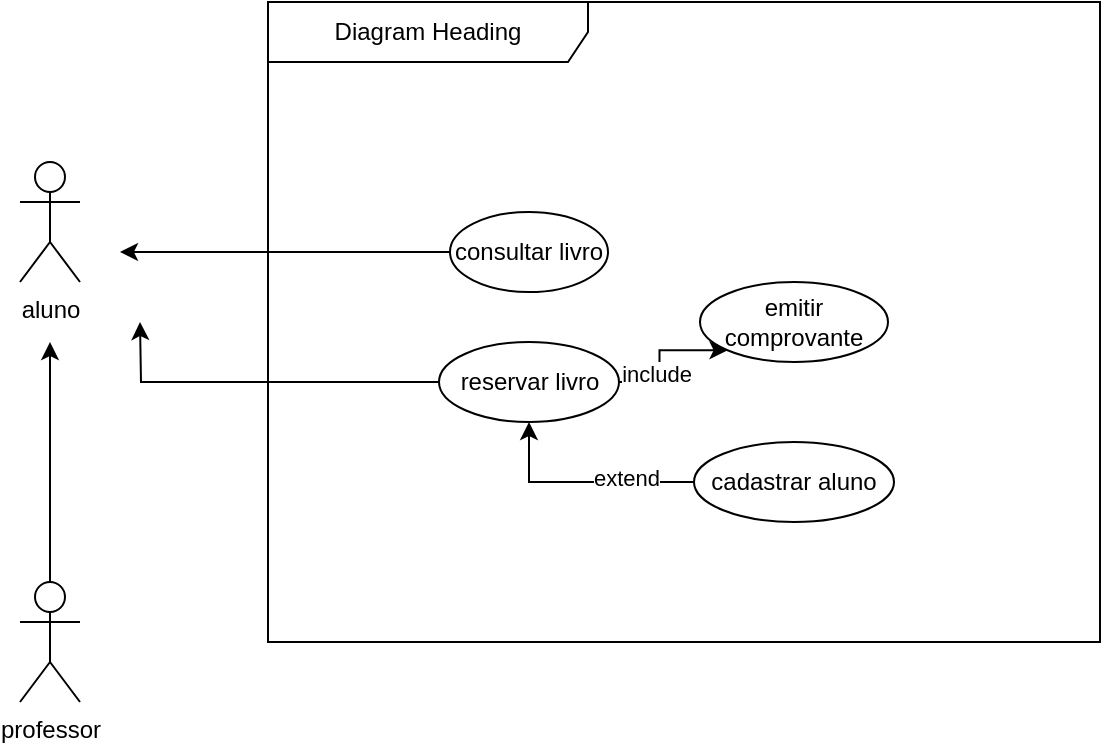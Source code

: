 <mxfile version="23.1.4" type="device" pages="4">
  <diagram name="Página-1" id="1u4D2rObs5S_MhdcJgxs">
    <mxGraphModel dx="1050" dy="565" grid="1" gridSize="10" guides="1" tooltips="1" connect="1" arrows="1" fold="1" page="1" pageScale="1" pageWidth="827" pageHeight="1169" math="0" shadow="0">
      <root>
        <mxCell id="0" />
        <mxCell id="1" parent="0" />
        <mxCell id="lGKUcpYkMTIYotTmjia--1" value="Diagram Heading" style="shape=umlFrame;whiteSpace=wrap;html=1;pointerEvents=0;recursiveResize=0;container=1;collapsible=0;width=160;align=center;" vertex="1" parent="1">
          <mxGeometry x="244" y="160" width="416" height="320" as="geometry" />
        </mxCell>
        <mxCell id="lGKUcpYkMTIYotTmjia--8" style="edgeStyle=orthogonalEdgeStyle;rounded=0;orthogonalLoop=1;jettySize=auto;html=1;" edge="1" parent="lGKUcpYkMTIYotTmjia--1" source="lGKUcpYkMTIYotTmjia--3">
          <mxGeometry relative="1" as="geometry">
            <mxPoint x="-74" y="125" as="targetPoint" />
          </mxGeometry>
        </mxCell>
        <mxCell id="lGKUcpYkMTIYotTmjia--3" value="consultar livro" style="ellipse;html=1;whiteSpace=wrap;strokeColor=default;" vertex="1" parent="lGKUcpYkMTIYotTmjia--1">
          <mxGeometry x="91" y="105" width="79" height="40" as="geometry" />
        </mxCell>
        <mxCell id="lGKUcpYkMTIYotTmjia--16" style="edgeStyle=orthogonalEdgeStyle;rounded=0;orthogonalLoop=1;jettySize=auto;html=1;" edge="1" parent="lGKUcpYkMTIYotTmjia--1" source="lGKUcpYkMTIYotTmjia--15">
          <mxGeometry relative="1" as="geometry">
            <mxPoint x="-64" y="160" as="targetPoint" />
          </mxGeometry>
        </mxCell>
        <mxCell id="lGKUcpYkMTIYotTmjia--21" style="edgeStyle=orthogonalEdgeStyle;rounded=0;orthogonalLoop=1;jettySize=auto;html=1;entryX=0;entryY=1;entryDx=0;entryDy=0;" edge="1" parent="lGKUcpYkMTIYotTmjia--1" source="lGKUcpYkMTIYotTmjia--15" target="lGKUcpYkMTIYotTmjia--17">
          <mxGeometry relative="1" as="geometry" />
        </mxCell>
        <mxCell id="lGKUcpYkMTIYotTmjia--23" value="include" style="edgeLabel;html=1;align=center;verticalAlign=middle;resizable=0;points=[];" vertex="1" connectable="0" parent="lGKUcpYkMTIYotTmjia--21">
          <mxGeometry x="-0.29" y="2" relative="1" as="geometry">
            <mxPoint as="offset" />
          </mxGeometry>
        </mxCell>
        <mxCell id="lGKUcpYkMTIYotTmjia--15" value="reservar livro" style="ellipse;html=1;whiteSpace=wrap;" vertex="1" parent="lGKUcpYkMTIYotTmjia--1">
          <mxGeometry x="85.5" y="170" width="90" height="40" as="geometry" />
        </mxCell>
        <mxCell id="lGKUcpYkMTIYotTmjia--17" value="emitir comprovante" style="ellipse;html=1;whiteSpace=wrap;" vertex="1" parent="lGKUcpYkMTIYotTmjia--1">
          <mxGeometry x="216" y="140" width="94" height="40" as="geometry" />
        </mxCell>
        <mxCell id="lGKUcpYkMTIYotTmjia--19" style="edgeStyle=orthogonalEdgeStyle;rounded=0;orthogonalLoop=1;jettySize=auto;html=1;" edge="1" parent="lGKUcpYkMTIYotTmjia--1" source="lGKUcpYkMTIYotTmjia--18" target="lGKUcpYkMTIYotTmjia--15">
          <mxGeometry relative="1" as="geometry" />
        </mxCell>
        <mxCell id="lGKUcpYkMTIYotTmjia--22" value="extend" style="edgeLabel;html=1;align=center;verticalAlign=middle;resizable=0;points=[];" vertex="1" connectable="0" parent="lGKUcpYkMTIYotTmjia--19">
          <mxGeometry x="-0.392" y="-2" relative="1" as="geometry">
            <mxPoint as="offset" />
          </mxGeometry>
        </mxCell>
        <mxCell id="lGKUcpYkMTIYotTmjia--18" value="cadastrar aluno" style="ellipse;html=1;whiteSpace=wrap;" vertex="1" parent="lGKUcpYkMTIYotTmjia--1">
          <mxGeometry x="213" y="220" width="100" height="40" as="geometry" />
        </mxCell>
        <mxCell id="lGKUcpYkMTIYotTmjia--2" value="aluno" style="shape=umlActor;verticalLabelPosition=bottom;verticalAlign=top;html=1;" vertex="1" parent="1">
          <mxGeometry x="120" y="240" width="30" height="60" as="geometry" />
        </mxCell>
        <mxCell id="lGKUcpYkMTIYotTmjia--14" style="edgeStyle=orthogonalEdgeStyle;rounded=0;orthogonalLoop=1;jettySize=auto;html=1;" edge="1" parent="1" source="lGKUcpYkMTIYotTmjia--9">
          <mxGeometry relative="1" as="geometry">
            <mxPoint x="135" y="330" as="targetPoint" />
          </mxGeometry>
        </mxCell>
        <mxCell id="lGKUcpYkMTIYotTmjia--9" value="professor" style="shape=umlActor;verticalLabelPosition=bottom;verticalAlign=top;html=1;" vertex="1" parent="1">
          <mxGeometry x="120" y="450" width="30" height="60" as="geometry" />
        </mxCell>
      </root>
    </mxGraphModel>
  </diagram>
  <diagram id="IhUvsFn29CbvdGKILYBq" name="Página-2">
    <mxGraphModel dx="1050" dy="565" grid="1" gridSize="10" guides="1" tooltips="1" connect="1" arrows="1" fold="1" page="1" pageScale="1" pageWidth="827" pageHeight="1169" math="0" shadow="0">
      <root>
        <mxCell id="0" />
        <mxCell id="1" parent="0" />
        <mxCell id="kz_fisih0gHzWFzimF2A-1" value="aluno" style="shape=umlActor;verticalLabelPosition=bottom;verticalAlign=top;html=1;" vertex="1" parent="1">
          <mxGeometry x="100" y="210" width="30" height="60" as="geometry" />
        </mxCell>
        <mxCell id="kz_fisih0gHzWFzimF2A-2" value="bibliotecário" style="shape=umlActor;verticalLabelPosition=bottom;verticalAlign=top;html=1;" vertex="1" parent="1">
          <mxGeometry x="30" y="320" width="30" height="60" as="geometry" />
        </mxCell>
        <mxCell id="kz_fisih0gHzWFzimF2A-3" value="Diagram Heading" style="shape=umlFrame;whiteSpace=wrap;html=1;pointerEvents=0;recursiveResize=0;container=1;collapsible=0;width=160;" vertex="1" parent="1">
          <mxGeometry x="240" y="120" width="440" height="330" as="geometry" />
        </mxCell>
        <mxCell id="kz_fisih0gHzWFzimF2A-13" style="edgeStyle=orthogonalEdgeStyle;rounded=0;orthogonalLoop=1;jettySize=auto;html=1;" edge="1" parent="kz_fisih0gHzWFzimF2A-3" source="kz_fisih0gHzWFzimF2A-5">
          <mxGeometry relative="1" as="geometry">
            <mxPoint x="-90" y="95" as="targetPoint" />
          </mxGeometry>
        </mxCell>
        <mxCell id="kz_fisih0gHzWFzimF2A-5" value="empréstimo de livros" style="ellipse;html=1;whiteSpace=wrap;" vertex="1" parent="kz_fisih0gHzWFzimF2A-3">
          <mxGeometry x="140" y="70" width="100" height="50" as="geometry" />
        </mxCell>
        <mxCell id="kz_fisih0gHzWFzimF2A-15" style="edgeStyle=orthogonalEdgeStyle;rounded=0;orthogonalLoop=1;jettySize=auto;html=1;" edge="1" parent="kz_fisih0gHzWFzimF2A-3" source="kz_fisih0gHzWFzimF2A-8">
          <mxGeometry relative="1" as="geometry">
            <mxPoint x="-90" y="160" as="targetPoint" />
          </mxGeometry>
        </mxCell>
        <mxCell id="kz_fisih0gHzWFzimF2A-8" value="devolução" style="ellipse;html=1;whiteSpace=wrap;" vertex="1" parent="kz_fisih0gHzWFzimF2A-3">
          <mxGeometry x="270" y="110" width="110" height="50" as="geometry" />
        </mxCell>
        <mxCell id="kz_fisih0gHzWFzimF2A-18" style="edgeStyle=orthogonalEdgeStyle;rounded=0;orthogonalLoop=1;jettySize=auto;html=1;" edge="1" parent="kz_fisih0gHzWFzimF2A-3" source="kz_fisih0gHzWFzimF2A-9">
          <mxGeometry relative="1" as="geometry">
            <mxPoint x="-90" y="220" as="targetPoint" />
          </mxGeometry>
        </mxCell>
        <mxCell id="kz_fisih0gHzWFzimF2A-9" value="pesquisa de livros" style="ellipse;html=1;whiteSpace=wrap;" vertex="1" parent="kz_fisih0gHzWFzimF2A-3">
          <mxGeometry x="160" y="170" width="100" height="50" as="geometry" />
        </mxCell>
        <mxCell id="kz_fisih0gHzWFzimF2A-19" style="edgeStyle=orthogonalEdgeStyle;rounded=0;orthogonalLoop=1;jettySize=auto;html=1;" edge="1" parent="kz_fisih0gHzWFzimF2A-3" source="kz_fisih0gHzWFzimF2A-11">
          <mxGeometry relative="1" as="geometry">
            <mxPoint x="-90" y="265" as="targetPoint" />
          </mxGeometry>
        </mxCell>
        <mxCell id="kz_fisih0gHzWFzimF2A-11" value="registro de novos membros" style="ellipse;html=1;whiteSpace=wrap;" vertex="1" parent="kz_fisih0gHzWFzimF2A-3">
          <mxGeometry x="270" y="240" width="120" height="50" as="geometry" />
        </mxCell>
        <mxCell id="NDWhkWRIr2c21j6MOvhy-1" value="sistema" style="shape=umlActor;verticalLabelPosition=bottom;verticalAlign=top;html=1;" vertex="1" parent="1">
          <mxGeometry x="90" y="320" width="30" height="60" as="geometry" />
        </mxCell>
      </root>
    </mxGraphModel>
  </diagram>
  <diagram id="bKW7DQMuO5TVTZ6wROYq" name="Página-3">
    <mxGraphModel dx="1050" dy="565" grid="1" gridSize="10" guides="1" tooltips="1" connect="1" arrows="1" fold="1" page="1" pageScale="1" pageWidth="827" pageHeight="1169" math="0" shadow="0">
      <root>
        <mxCell id="0" />
        <mxCell id="1" parent="0" />
        <mxCell id="MaWoG1_1-bgUmKnZsjKf-1" value="Diagram Heading" style="shape=umlFrame;whiteSpace=wrap;html=1;pointerEvents=0;recursiveResize=0;container=1;collapsible=0;width=160;" vertex="1" parent="1">
          <mxGeometry x="240" y="90" width="460" height="380" as="geometry" />
        </mxCell>
        <mxCell id="jlYM0x86qUi-wY8ldYqG-9" style="edgeStyle=orthogonalEdgeStyle;rounded=0;orthogonalLoop=1;jettySize=auto;html=1;" edge="1" parent="MaWoG1_1-bgUmKnZsjKf-1" source="MaWoG1_1-bgUmKnZsjKf-6">
          <mxGeometry relative="1" as="geometry">
            <mxPoint x="-50" y="340" as="targetPoint" />
          </mxGeometry>
        </mxCell>
        <mxCell id="MaWoG1_1-bgUmKnZsjKf-6" value="navegar pelos produtos" style="ellipse;html=1;whiteSpace=wrap;" vertex="1" parent="MaWoG1_1-bgUmKnZsjKf-1">
          <mxGeometry x="30" y="310" width="116" height="60" as="geometry" />
        </mxCell>
        <mxCell id="jlYM0x86qUi-wY8ldYqG-10" style="edgeStyle=orthogonalEdgeStyle;rounded=0;orthogonalLoop=1;jettySize=auto;html=1;" edge="1" parent="MaWoG1_1-bgUmKnZsjKf-1" source="MaWoG1_1-bgUmKnZsjKf-7">
          <mxGeometry relative="1" as="geometry">
            <mxPoint x="-50" y="300" as="targetPoint" />
          </mxGeometry>
        </mxCell>
        <mxCell id="MaWoG1_1-bgUmKnZsjKf-7" value="adicionar itens ao carrinho" style="ellipse;html=1;whiteSpace=wrap;" vertex="1" parent="MaWoG1_1-bgUmKnZsjKf-1">
          <mxGeometry x="164" y="270" width="126" height="60" as="geometry" />
        </mxCell>
        <mxCell id="jlYM0x86qUi-wY8ldYqG-11" style="edgeStyle=orthogonalEdgeStyle;rounded=0;orthogonalLoop=1;jettySize=auto;html=1;" edge="1" parent="MaWoG1_1-bgUmKnZsjKf-1" source="MaWoG1_1-bgUmKnZsjKf-8">
          <mxGeometry relative="1" as="geometry">
            <mxPoint x="-50" y="243" as="targetPoint" />
            <Array as="points">
              <mxPoint x="120" y="243" />
              <mxPoint x="120" y="244" />
            </Array>
          </mxGeometry>
        </mxCell>
        <mxCell id="MaWoG1_1-bgUmKnZsjKf-8" value="checkout e pagamento" style="ellipse;html=1;whiteSpace=wrap;" vertex="1" parent="MaWoG1_1-bgUmKnZsjKf-1">
          <mxGeometry x="290" y="215" width="120" height="55" as="geometry" />
        </mxCell>
        <mxCell id="jlYM0x86qUi-wY8ldYqG-1" style="edgeStyle=orthogonalEdgeStyle;rounded=0;orthogonalLoop=1;jettySize=auto;html=1;" edge="1" parent="MaWoG1_1-bgUmKnZsjKf-1" source="MaWoG1_1-bgUmKnZsjKf-10">
          <mxGeometry relative="1" as="geometry">
            <mxPoint x="-50" y="90" as="targetPoint" />
            <Array as="points">
              <mxPoint x="-50" y="90" />
            </Array>
          </mxGeometry>
        </mxCell>
        <mxCell id="MaWoG1_1-bgUmKnZsjKf-10" value="gerenciar catálogo" style="ellipse;html=1;whiteSpace=wrap;" vertex="1" parent="MaWoG1_1-bgUmKnZsjKf-1">
          <mxGeometry x="200" y="70" width="120" height="50" as="geometry" />
        </mxCell>
        <mxCell id="jlYM0x86qUi-wY8ldYqG-7" style="edgeStyle=orthogonalEdgeStyle;rounded=0;orthogonalLoop=1;jettySize=auto;html=1;" edge="1" parent="MaWoG1_1-bgUmKnZsjKf-1" source="MaWoG1_1-bgUmKnZsjKf-11">
          <mxGeometry relative="1" as="geometry">
            <mxPoint x="-50" y="45" as="targetPoint" />
            <Array as="points">
              <mxPoint x="-39" y="45" />
            </Array>
          </mxGeometry>
        </mxCell>
        <mxCell id="MaWoG1_1-bgUmKnZsjKf-11" value="processar pedidos" style="ellipse;html=1;whiteSpace=wrap;" vertex="1" parent="MaWoG1_1-bgUmKnZsjKf-1">
          <mxGeometry x="320" y="20" width="120" height="50" as="geometry" />
        </mxCell>
        <mxCell id="jlYM0x86qUi-wY8ldYqG-4" style="edgeStyle=orthogonalEdgeStyle;rounded=0;orthogonalLoop=1;jettySize=auto;html=1;" edge="1" parent="MaWoG1_1-bgUmKnZsjKf-1" source="MaWoG1_1-bgUmKnZsjKf-13">
          <mxGeometry relative="1" as="geometry">
            <mxPoint x="-50" y="135" as="targetPoint" />
          </mxGeometry>
        </mxCell>
        <mxCell id="MaWoG1_1-bgUmKnZsjKf-13" value="gerar relatórios" style="ellipse;html=1;whiteSpace=wrap;" vertex="1" parent="MaWoG1_1-bgUmKnZsjKf-1">
          <mxGeometry x="60" y="110" width="125" height="50" as="geometry" />
        </mxCell>
        <mxCell id="MaWoG1_1-bgUmKnZsjKf-2" value="administrador" style="shape=umlActor;verticalLabelPosition=bottom;verticalAlign=top;html=1;" vertex="1" parent="1">
          <mxGeometry x="130" y="150" width="30" height="60" as="geometry" />
        </mxCell>
        <mxCell id="MaWoG1_1-bgUmKnZsjKf-3" value="cliente" style="shape=umlActor;verticalLabelPosition=bottom;verticalAlign=top;html=1;" vertex="1" parent="1">
          <mxGeometry x="100" y="340" width="30" height="60" as="geometry" />
        </mxCell>
        <mxCell id="jlYM0x86qUi-wY8ldYqG-14" style="edgeStyle=orthogonalEdgeStyle;rounded=0;orthogonalLoop=1;jettySize=auto;html=1;exitX=0.5;exitY=0.5;exitDx=0;exitDy=0;exitPerimeter=0;entryX=0.453;entryY=0.377;entryDx=0;entryDy=0;entryPerimeter=0;" edge="1" parent="1" source="MaWoG1_1-bgUmKnZsjKf-3" target="MaWoG1_1-bgUmKnZsjKf-3">
          <mxGeometry relative="1" as="geometry" />
        </mxCell>
        <mxCell id="nVgROhs-GqyUOjKxupsJ-1" value="sistema" style="shape=umlActor;verticalLabelPosition=bottom;verticalAlign=top;html=1;" vertex="1" parent="1">
          <mxGeometry x="20" y="150" width="30" height="60" as="geometry" />
        </mxCell>
        <mxCell id="nVgROhs-GqyUOjKxupsJ-4" value="equipe" style="shape=umlActor;verticalLabelPosition=bottom;verticalAlign=top;html=1;" vertex="1" parent="1">
          <mxGeometry x="70" y="150" width="30" height="60" as="geometry" />
        </mxCell>
      </root>
    </mxGraphModel>
  </diagram>
  <diagram id="wMNziEi1YMveaYENdIZB" name="Página-4">
    <mxGraphModel dx="1050" dy="565" grid="1" gridSize="10" guides="1" tooltips="1" connect="1" arrows="1" fold="1" page="1" pageScale="1" pageWidth="827" pageHeight="1169" math="0" shadow="0">
      <root>
        <mxCell id="0" />
        <mxCell id="1" parent="0" />
        <mxCell id="T5r3HRLxJFjORdNMmSLY-1" value="Diagram Heading" style="shape=umlFrame;whiteSpace=wrap;html=1;pointerEvents=0;recursiveResize=0;container=1;collapsible=0;width=160;" vertex="1" parent="1">
          <mxGeometry x="220" y="40" width="490" height="400" as="geometry" />
        </mxCell>
        <mxCell id="QEIZWTAcIcc-3cl_299W-10" style="edgeStyle=orthogonalEdgeStyle;rounded=0;orthogonalLoop=1;jettySize=auto;html=1;" edge="1" parent="T5r3HRLxJFjORdNMmSLY-1" source="T5r3HRLxJFjORdNMmSLY-7">
          <mxGeometry relative="1" as="geometry">
            <mxPoint x="-30" y="105" as="targetPoint" />
          </mxGeometry>
        </mxCell>
        <mxCell id="T5r3HRLxJFjORdNMmSLY-7" value="&lt;div&gt;automatizar processos&lt;/div&gt;&lt;div&gt;administrativos e acadêmicos&lt;/div&gt;" style="ellipse;html=1;whiteSpace=wrap;" vertex="1" parent="T5r3HRLxJFjORdNMmSLY-1">
          <mxGeometry x="60" y="70" width="155" height="70" as="geometry" />
        </mxCell>
        <mxCell id="QEIZWTAcIcc-3cl_299W-17" style="edgeStyle=orthogonalEdgeStyle;rounded=0;orthogonalLoop=1;jettySize=auto;html=1;" edge="1" parent="T5r3HRLxJFjORdNMmSLY-1">
          <mxGeometry relative="1" as="geometry">
            <mxPoint x="360" y="270" as="sourcePoint" />
            <mxPoint x="-30" y="330" as="targetPoint" />
            <Array as="points">
              <mxPoint x="360" y="330" />
              <mxPoint x="300" y="330" />
            </Array>
          </mxGeometry>
        </mxCell>
        <mxCell id="QEIZWTAcIcc-3cl_299W-6" value="matrícula de novos alunos," style="ellipse;html=1;whiteSpace=wrap;" vertex="1" parent="T5r3HRLxJFjORdNMmSLY-1">
          <mxGeometry x="280" y="190" width="160" height="70" as="geometry" />
        </mxCell>
        <mxCell id="QEIZWTAcIcc-3cl_299W-12" style="edgeStyle=orthogonalEdgeStyle;rounded=0;orthogonalLoop=1;jettySize=auto;html=1;" edge="1" parent="T5r3HRLxJFjORdNMmSLY-1" source="QEIZWTAcIcc-3cl_299W-5">
          <mxGeometry relative="1" as="geometry">
            <mxPoint x="-40" y="180" as="targetPoint" />
          </mxGeometry>
        </mxCell>
        <mxCell id="QEIZWTAcIcc-3cl_299W-18" style="edgeStyle=orthogonalEdgeStyle;rounded=0;orthogonalLoop=1;jettySize=auto;html=1;" edge="1" parent="T5r3HRLxJFjORdNMmSLY-1" source="QEIZWTAcIcc-3cl_299W-5">
          <mxGeometry relative="1" as="geometry">
            <mxPoint x="140" y="330" as="targetPoint" />
          </mxGeometry>
        </mxCell>
        <mxCell id="QEIZWTAcIcc-3cl_299W-5" value="registro de notas" style="ellipse;html=1;whiteSpace=wrap;" vertex="1" parent="T5r3HRLxJFjORdNMmSLY-1">
          <mxGeometry x="60" y="190" width="160" height="65" as="geometry" />
        </mxCell>
        <mxCell id="QEIZWTAcIcc-3cl_299W-9" style="edgeStyle=orthogonalEdgeStyle;rounded=0;orthogonalLoop=1;jettySize=auto;html=1;" edge="1" parent="T5r3HRLxJFjORdNMmSLY-1" source="QEIZWTAcIcc-3cl_299W-4" target="T5r3HRLxJFjORdNMmSLY-7">
          <mxGeometry relative="1" as="geometry" />
        </mxCell>
        <mxCell id="QEIZWTAcIcc-3cl_299W-4" value="&lt;div&gt;gerenciamento de&lt;/div&gt;&lt;div&gt;turmas&lt;/div&gt;" style="ellipse;html=1;whiteSpace=wrap;" vertex="1" parent="T5r3HRLxJFjORdNMmSLY-1">
          <mxGeometry x="280" y="70" width="180" height="70" as="geometry" />
        </mxCell>
        <mxCell id="QEIZWTAcIcc-3cl_299W-11" style="edgeStyle=orthogonalEdgeStyle;rounded=0;orthogonalLoop=1;jettySize=auto;html=1;entryX=0.938;entryY=0.538;entryDx=0;entryDy=0;entryPerimeter=0;" edge="1" parent="T5r3HRLxJFjORdNMmSLY-1" source="QEIZWTAcIcc-3cl_299W-6" target="QEIZWTAcIcc-3cl_299W-5">
          <mxGeometry relative="1" as="geometry" />
        </mxCell>
        <mxCell id="QEIZWTAcIcc-3cl_299W-15" style="edgeStyle=orthogonalEdgeStyle;rounded=0;orthogonalLoop=1;jettySize=auto;html=1;entryX=0.484;entryY=0.154;entryDx=0;entryDy=0;entryPerimeter=0;" edge="1" parent="T5r3HRLxJFjORdNMmSLY-1" source="T5r3HRLxJFjORdNMmSLY-7" target="QEIZWTAcIcc-3cl_299W-5">
          <mxGeometry relative="1" as="geometry" />
        </mxCell>
        <mxCell id="QEIZWTAcIcc-3cl_299W-16" style="edgeStyle=orthogonalEdgeStyle;rounded=0;orthogonalLoop=1;jettySize=auto;html=1;entryX=0.558;entryY=-0.014;entryDx=0;entryDy=0;entryPerimeter=0;" edge="1" parent="T5r3HRLxJFjORdNMmSLY-1" source="QEIZWTAcIcc-3cl_299W-4" target="QEIZWTAcIcc-3cl_299W-6">
          <mxGeometry relative="1" as="geometry" />
        </mxCell>
        <mxCell id="T5r3HRLxJFjORdNMmSLY-3" value="diretor" style="shape=umlActor;verticalLabelPosition=bottom;verticalAlign=top;html=1;" vertex="1" parent="1">
          <mxGeometry x="120" y="120" width="30" height="60" as="geometry" />
        </mxCell>
        <mxCell id="T5r3HRLxJFjORdNMmSLY-4" value="aluno" style="shape=umlActor;verticalLabelPosition=bottom;verticalAlign=top;html=1;" vertex="1" parent="1">
          <mxGeometry x="120" y="330" width="30" height="60" as="geometry" />
        </mxCell>
        <mxCell id="QEIZWTAcIcc-3cl_299W-1" value="sistema" style="shape=umlActor;verticalLabelPosition=bottom;verticalAlign=top;html=1;" vertex="1" parent="1">
          <mxGeometry x="20" y="120" width="30" height="60" as="geometry" />
        </mxCell>
        <mxCell id="QEIZWTAcIcc-3cl_299W-2" value="secretaria" style="shape=umlActor;verticalLabelPosition=bottom;verticalAlign=top;html=1;" vertex="1" parent="1">
          <mxGeometry x="70" y="120" width="30" height="60" as="geometry" />
        </mxCell>
      </root>
    </mxGraphModel>
  </diagram>
</mxfile>
